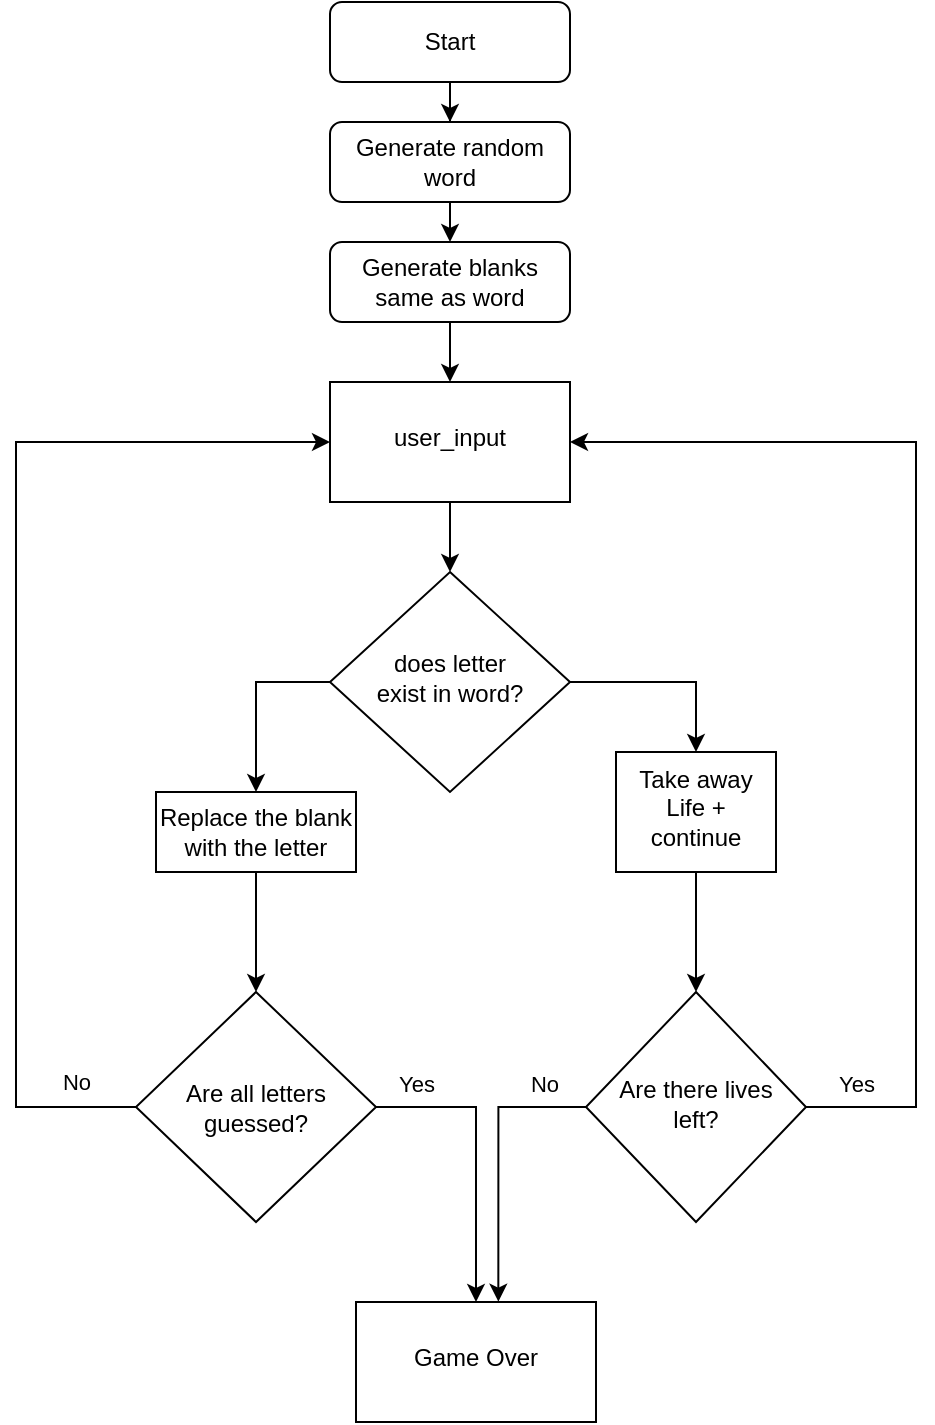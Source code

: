 <mxfile version="21.0.2" type="github">
  <diagram id="C5RBs43oDa-KdzZeNtuy" name="Page-1">
    <mxGraphModel dx="1562" dy="829" grid="1" gridSize="10" guides="1" tooltips="1" connect="1" arrows="1" fold="1" page="1" pageScale="1" pageWidth="827" pageHeight="1169" math="0" shadow="0">
      <root>
        <mxCell id="WIyWlLk6GJQsqaUBKTNV-0" />
        <mxCell id="WIyWlLk6GJQsqaUBKTNV-1" parent="WIyWlLk6GJQsqaUBKTNV-0" />
        <mxCell id="CWG5PIxTo7_z_JZTM5aV-68" value="" style="edgeStyle=orthogonalEdgeStyle;rounded=0;orthogonalLoop=1;jettySize=auto;html=1;" edge="1" parent="WIyWlLk6GJQsqaUBKTNV-1" source="CWG5PIxTo7_z_JZTM5aV-69" target="CWG5PIxTo7_z_JZTM5aV-83">
          <mxGeometry relative="1" as="geometry" />
        </mxCell>
        <mxCell id="CWG5PIxTo7_z_JZTM5aV-69" value="Start" style="rounded=1;whiteSpace=wrap;html=1;fontSize=12;glass=0;strokeWidth=1;shadow=0;" vertex="1" parent="WIyWlLk6GJQsqaUBKTNV-1">
          <mxGeometry x="307" y="40" width="120" height="40" as="geometry" />
        </mxCell>
        <mxCell id="CWG5PIxTo7_z_JZTM5aV-72" value="" style="edgeStyle=orthogonalEdgeStyle;rounded=0;orthogonalLoop=1;jettySize=auto;html=1;" edge="1" parent="WIyWlLk6GJQsqaUBKTNV-1" source="CWG5PIxTo7_z_JZTM5aV-74" target="CWG5PIxTo7_z_JZTM5aV-79">
          <mxGeometry relative="1" as="geometry" />
        </mxCell>
        <mxCell id="CWG5PIxTo7_z_JZTM5aV-74" value="user_input" style="whiteSpace=wrap;html=1;shadow=0;strokeWidth=1;spacing=6;spacingTop=-4;" vertex="1" parent="WIyWlLk6GJQsqaUBKTNV-1">
          <mxGeometry x="307" y="230" width="120" height="60" as="geometry" />
        </mxCell>
        <mxCell id="CWG5PIxTo7_z_JZTM5aV-89" style="edgeStyle=orthogonalEdgeStyle;rounded=0;orthogonalLoop=1;jettySize=auto;html=1;exitX=0;exitY=0.5;exitDx=0;exitDy=0;entryX=0.5;entryY=0;entryDx=0;entryDy=0;" edge="1" parent="WIyWlLk6GJQsqaUBKTNV-1" source="CWG5PIxTo7_z_JZTM5aV-79" target="CWG5PIxTo7_z_JZTM5aV-86">
          <mxGeometry relative="1" as="geometry" />
        </mxCell>
        <mxCell id="CWG5PIxTo7_z_JZTM5aV-90" style="edgeStyle=orthogonalEdgeStyle;rounded=0;orthogonalLoop=1;jettySize=auto;html=1;exitX=1;exitY=0.5;exitDx=0;exitDy=0;entryX=0.5;entryY=0;entryDx=0;entryDy=0;" edge="1" parent="WIyWlLk6GJQsqaUBKTNV-1" source="CWG5PIxTo7_z_JZTM5aV-79" target="CWG5PIxTo7_z_JZTM5aV-81">
          <mxGeometry relative="1" as="geometry" />
        </mxCell>
        <mxCell id="CWG5PIxTo7_z_JZTM5aV-79" value="does letter&lt;br&gt;exist in word?" style="rhombus;whiteSpace=wrap;html=1;shadow=0;strokeWidth=1;spacing=6;spacingTop=-4;" vertex="1" parent="WIyWlLk6GJQsqaUBKTNV-1">
          <mxGeometry x="307" y="325" width="120" height="110" as="geometry" />
        </mxCell>
        <mxCell id="CWG5PIxTo7_z_JZTM5aV-94" value="" style="edgeStyle=orthogonalEdgeStyle;rounded=0;orthogonalLoop=1;jettySize=auto;html=1;" edge="1" parent="WIyWlLk6GJQsqaUBKTNV-1" source="CWG5PIxTo7_z_JZTM5aV-81" target="CWG5PIxTo7_z_JZTM5aV-93">
          <mxGeometry relative="1" as="geometry" />
        </mxCell>
        <mxCell id="CWG5PIxTo7_z_JZTM5aV-81" value="Take away Life + continue" style="whiteSpace=wrap;html=1;shadow=0;strokeWidth=1;spacing=6;spacingTop=-4;" vertex="1" parent="WIyWlLk6GJQsqaUBKTNV-1">
          <mxGeometry x="450" y="415" width="80" height="60" as="geometry" />
        </mxCell>
        <mxCell id="CWG5PIxTo7_z_JZTM5aV-82" style="edgeStyle=orthogonalEdgeStyle;rounded=0;orthogonalLoop=1;jettySize=auto;html=1;exitX=0.5;exitY=1;exitDx=0;exitDy=0;" edge="1" parent="WIyWlLk6GJQsqaUBKTNV-1" source="CWG5PIxTo7_z_JZTM5aV-83">
          <mxGeometry relative="1" as="geometry">
            <mxPoint x="367" y="160" as="targetPoint" />
          </mxGeometry>
        </mxCell>
        <mxCell id="CWG5PIxTo7_z_JZTM5aV-83" value="Generate random&lt;br&gt;word" style="whiteSpace=wrap;html=1;rounded=1;glass=0;strokeWidth=1;shadow=0;" vertex="1" parent="WIyWlLk6GJQsqaUBKTNV-1">
          <mxGeometry x="307" y="100" width="120" height="40" as="geometry" />
        </mxCell>
        <mxCell id="CWG5PIxTo7_z_JZTM5aV-88" style="edgeStyle=orthogonalEdgeStyle;rounded=0;orthogonalLoop=1;jettySize=auto;html=1;exitX=0.5;exitY=1;exitDx=0;exitDy=0;entryX=0.5;entryY=0;entryDx=0;entryDy=0;" edge="1" parent="WIyWlLk6GJQsqaUBKTNV-1" source="CWG5PIxTo7_z_JZTM5aV-85" target="CWG5PIxTo7_z_JZTM5aV-74">
          <mxGeometry relative="1" as="geometry" />
        </mxCell>
        <mxCell id="CWG5PIxTo7_z_JZTM5aV-85" value="Generate blanks&lt;br&gt;same as word" style="whiteSpace=wrap;html=1;rounded=1;glass=0;strokeWidth=1;shadow=0;" vertex="1" parent="WIyWlLk6GJQsqaUBKTNV-1">
          <mxGeometry x="307" y="160" width="120" height="40" as="geometry" />
        </mxCell>
        <mxCell id="CWG5PIxTo7_z_JZTM5aV-92" value="" style="edgeStyle=orthogonalEdgeStyle;rounded=0;orthogonalLoop=1;jettySize=auto;html=1;" edge="1" parent="WIyWlLk6GJQsqaUBKTNV-1" source="CWG5PIxTo7_z_JZTM5aV-86" target="CWG5PIxTo7_z_JZTM5aV-91">
          <mxGeometry relative="1" as="geometry" />
        </mxCell>
        <mxCell id="CWG5PIxTo7_z_JZTM5aV-86" value="Replace the blank&lt;br&gt;with the letter" style="rounded=0;whiteSpace=wrap;html=1;" vertex="1" parent="WIyWlLk6GJQsqaUBKTNV-1">
          <mxGeometry x="220" y="435" width="100" height="40" as="geometry" />
        </mxCell>
        <mxCell id="CWG5PIxTo7_z_JZTM5aV-95" style="edgeStyle=orthogonalEdgeStyle;rounded=0;orthogonalLoop=1;jettySize=auto;html=1;exitX=0;exitY=0.5;exitDx=0;exitDy=0;entryX=0;entryY=0.5;entryDx=0;entryDy=0;" edge="1" parent="WIyWlLk6GJQsqaUBKTNV-1" source="CWG5PIxTo7_z_JZTM5aV-91" target="CWG5PIxTo7_z_JZTM5aV-74">
          <mxGeometry relative="1" as="geometry">
            <Array as="points">
              <mxPoint x="150" y="593" />
              <mxPoint x="150" y="260" />
            </Array>
          </mxGeometry>
        </mxCell>
        <mxCell id="CWG5PIxTo7_z_JZTM5aV-98" value="No" style="edgeLabel;html=1;align=center;verticalAlign=middle;resizable=0;points=[];" vertex="1" connectable="0" parent="CWG5PIxTo7_z_JZTM5aV-95">
          <mxGeometry x="-0.522" y="3" relative="1" as="geometry">
            <mxPoint x="33" y="59" as="offset" />
          </mxGeometry>
        </mxCell>
        <mxCell id="CWG5PIxTo7_z_JZTM5aV-101" style="edgeStyle=orthogonalEdgeStyle;rounded=0;orthogonalLoop=1;jettySize=auto;html=1;exitX=1;exitY=0.5;exitDx=0;exitDy=0;entryX=0.5;entryY=0;entryDx=0;entryDy=0;" edge="1" parent="WIyWlLk6GJQsqaUBKTNV-1" source="CWG5PIxTo7_z_JZTM5aV-91" target="CWG5PIxTo7_z_JZTM5aV-99">
          <mxGeometry relative="1" as="geometry" />
        </mxCell>
        <mxCell id="CWG5PIxTo7_z_JZTM5aV-104" value="Yes" style="edgeLabel;html=1;align=center;verticalAlign=middle;resizable=0;points=[];" vertex="1" connectable="0" parent="CWG5PIxTo7_z_JZTM5aV-101">
          <mxGeometry x="-0.851" y="-1" relative="1" as="geometry">
            <mxPoint x="9" y="-13" as="offset" />
          </mxGeometry>
        </mxCell>
        <mxCell id="CWG5PIxTo7_z_JZTM5aV-91" value="Are all letters guessed?" style="rhombus;whiteSpace=wrap;html=1;rounded=0;" vertex="1" parent="WIyWlLk6GJQsqaUBKTNV-1">
          <mxGeometry x="210" y="535" width="120" height="115" as="geometry" />
        </mxCell>
        <mxCell id="CWG5PIxTo7_z_JZTM5aV-96" style="edgeStyle=orthogonalEdgeStyle;rounded=0;orthogonalLoop=1;jettySize=auto;html=1;exitX=1;exitY=0.5;exitDx=0;exitDy=0;entryX=1;entryY=0.5;entryDx=0;entryDy=0;" edge="1" parent="WIyWlLk6GJQsqaUBKTNV-1" source="CWG5PIxTo7_z_JZTM5aV-93" target="CWG5PIxTo7_z_JZTM5aV-74">
          <mxGeometry relative="1" as="geometry">
            <Array as="points">
              <mxPoint x="600" y="593" />
              <mxPoint x="600" y="260" />
            </Array>
          </mxGeometry>
        </mxCell>
        <mxCell id="CWG5PIxTo7_z_JZTM5aV-97" value="Yes" style="edgeLabel;html=1;align=center;verticalAlign=middle;resizable=0;points=[];" vertex="1" connectable="0" parent="CWG5PIxTo7_z_JZTM5aV-96">
          <mxGeometry x="-0.652" y="-1" relative="1" as="geometry">
            <mxPoint x="-31" y="31" as="offset" />
          </mxGeometry>
        </mxCell>
        <mxCell id="CWG5PIxTo7_z_JZTM5aV-102" style="edgeStyle=orthogonalEdgeStyle;rounded=0;orthogonalLoop=1;jettySize=auto;html=1;exitX=0;exitY=0.5;exitDx=0;exitDy=0;entryX=0.593;entryY=-0.003;entryDx=0;entryDy=0;entryPerimeter=0;" edge="1" parent="WIyWlLk6GJQsqaUBKTNV-1" source="CWG5PIxTo7_z_JZTM5aV-93" target="CWG5PIxTo7_z_JZTM5aV-99">
          <mxGeometry relative="1" as="geometry">
            <Array as="points">
              <mxPoint x="391" y="593" />
            </Array>
          </mxGeometry>
        </mxCell>
        <mxCell id="CWG5PIxTo7_z_JZTM5aV-103" value="No" style="edgeLabel;html=1;align=center;verticalAlign=middle;resizable=0;points=[];" vertex="1" connectable="0" parent="CWG5PIxTo7_z_JZTM5aV-102">
          <mxGeometry x="-0.462" y="-1" relative="1" as="geometry">
            <mxPoint x="17" y="-11" as="offset" />
          </mxGeometry>
        </mxCell>
        <mxCell id="CWG5PIxTo7_z_JZTM5aV-93" value="Are there lives left?" style="rhombus;whiteSpace=wrap;html=1;shadow=0;strokeWidth=1;spacing=6;spacingTop=-4;" vertex="1" parent="WIyWlLk6GJQsqaUBKTNV-1">
          <mxGeometry x="435" y="535" width="110" height="115" as="geometry" />
        </mxCell>
        <mxCell id="CWG5PIxTo7_z_JZTM5aV-99" value="Game Over" style="whiteSpace=wrap;html=1;shadow=0;strokeWidth=1;spacing=6;spacingTop=-4;" vertex="1" parent="WIyWlLk6GJQsqaUBKTNV-1">
          <mxGeometry x="320" y="690" width="120" height="60" as="geometry" />
        </mxCell>
      </root>
    </mxGraphModel>
  </diagram>
</mxfile>
